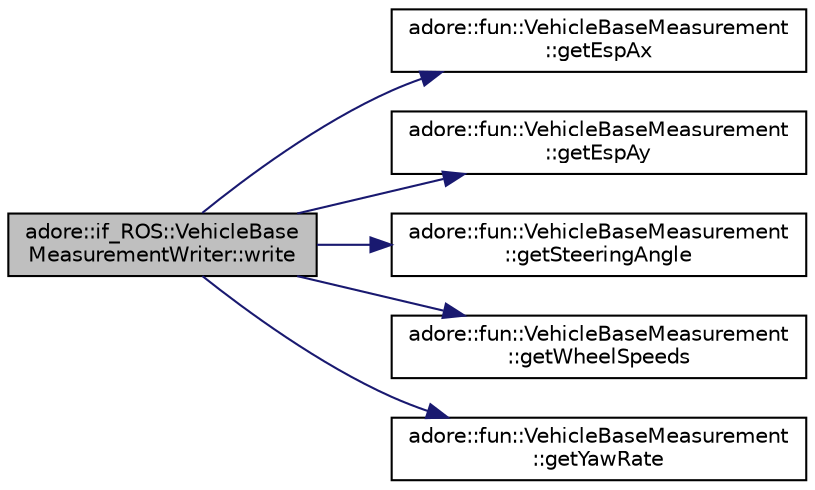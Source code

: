 digraph "adore::if_ROS::VehicleBaseMeasurementWriter::write"
{
 // LATEX_PDF_SIZE
  edge [fontname="Helvetica",fontsize="10",labelfontname="Helvetica",labelfontsize="10"];
  node [fontname="Helvetica",fontsize="10",shape=record];
  rankdir="LR";
  Node1 [label="adore::if_ROS::VehicleBase\lMeasurementWriter::write",height=0.2,width=0.4,color="black", fillcolor="grey75", style="filled", fontcolor="black",tooltip="write sends out data value"];
  Node1 -> Node2 [color="midnightblue",fontsize="10",style="solid",fontname="Helvetica"];
  Node2 [label="adore::fun::VehicleBaseMeasurement\l::getEspAx",height=0.2,width=0.4,color="black", fillcolor="white", style="filled",URL="$classadore_1_1fun_1_1VehicleBaseMeasurement.html#a16fe624bd38d3db0e255109edc442b70",tooltip=" "];
  Node1 -> Node3 [color="midnightblue",fontsize="10",style="solid",fontname="Helvetica"];
  Node3 [label="adore::fun::VehicleBaseMeasurement\l::getEspAy",height=0.2,width=0.4,color="black", fillcolor="white", style="filled",URL="$classadore_1_1fun_1_1VehicleBaseMeasurement.html#a589ea76b8512d404a3dde90fdd69b222",tooltip=" "];
  Node1 -> Node4 [color="midnightblue",fontsize="10",style="solid",fontname="Helvetica"];
  Node4 [label="adore::fun::VehicleBaseMeasurement\l::getSteeringAngle",height=0.2,width=0.4,color="black", fillcolor="white", style="filled",URL="$classadore_1_1fun_1_1VehicleBaseMeasurement.html#aecb1a0fe3f74bb142105e8610434d670",tooltip=" "];
  Node1 -> Node5 [color="midnightblue",fontsize="10",style="solid",fontname="Helvetica"];
  Node5 [label="adore::fun::VehicleBaseMeasurement\l::getWheelSpeeds",height=0.2,width=0.4,color="black", fillcolor="white", style="filled",URL="$classadore_1_1fun_1_1VehicleBaseMeasurement.html#abad5eb2877a343b9b2c4e1424cb05486",tooltip=" "];
  Node1 -> Node6 [color="midnightblue",fontsize="10",style="solid",fontname="Helvetica"];
  Node6 [label="adore::fun::VehicleBaseMeasurement\l::getYawRate",height=0.2,width=0.4,color="black", fillcolor="white", style="filled",URL="$classadore_1_1fun_1_1VehicleBaseMeasurement.html#aab3ea54aff184af05da14d45644755ca",tooltip=" "];
}

